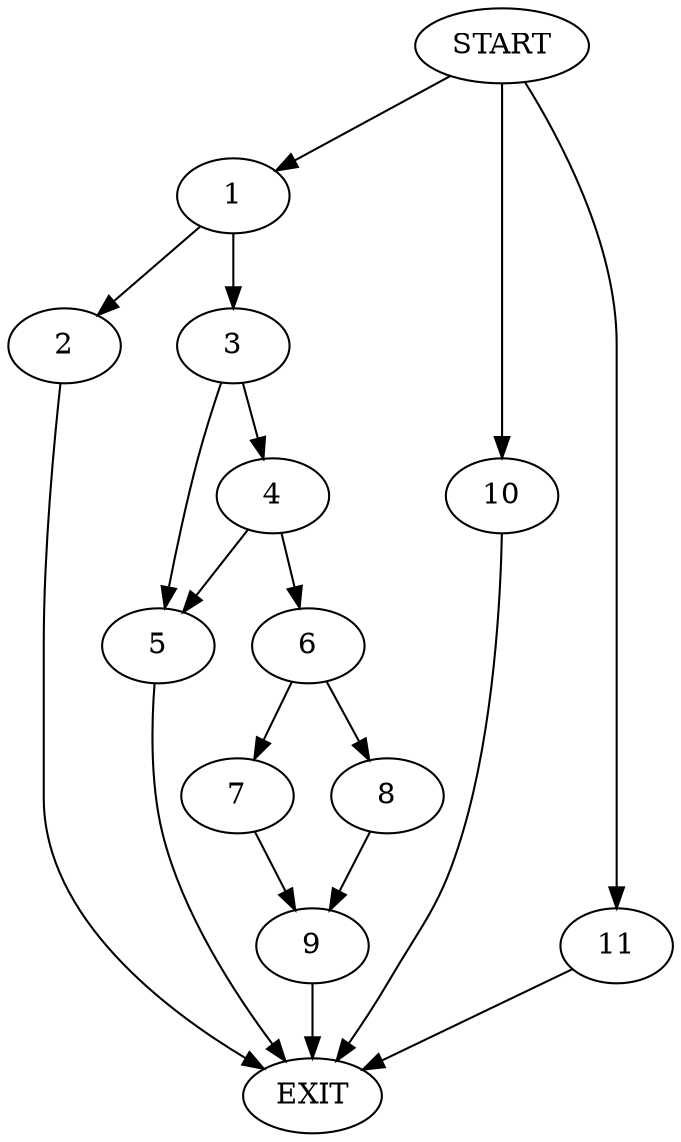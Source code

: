 digraph {
0 [label="START"]
12 [label="EXIT"]
0 -> 1
1 -> 2
1 -> 3
3 -> 4
3 -> 5
2 -> 12
4 -> 6
4 -> 5
5 -> 12
6 -> 7
6 -> 8
8 -> 9
7 -> 9
9 -> 12
0 -> 10
10 -> 12
0 -> 11
11 -> 12
}
